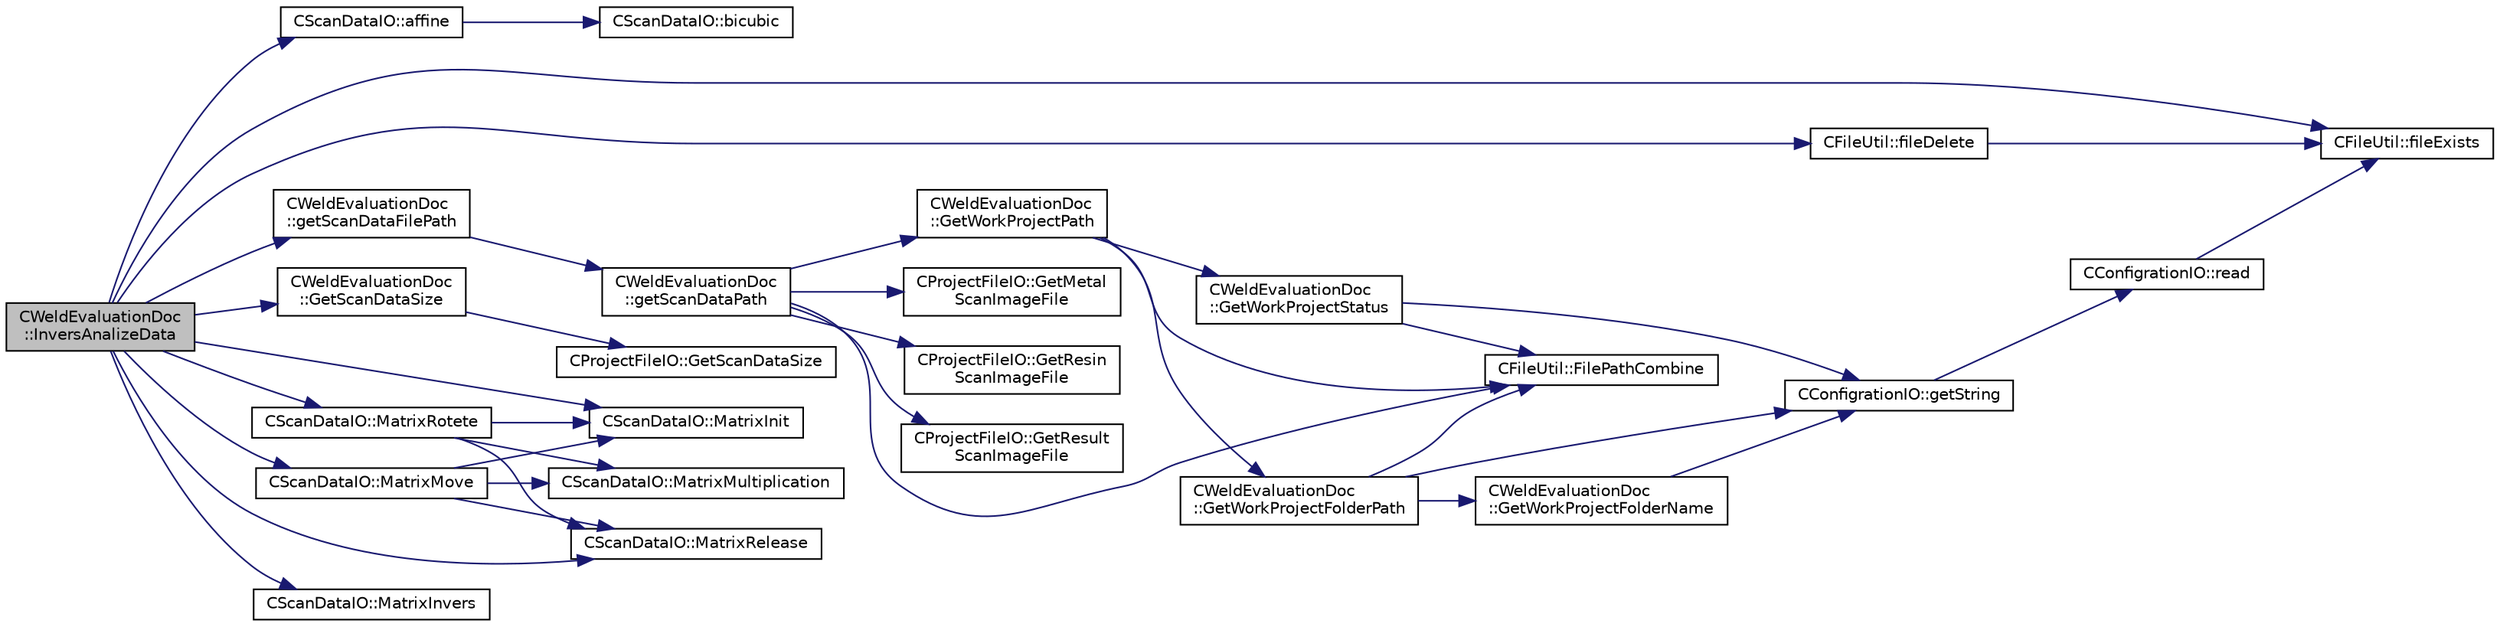digraph "CWeldEvaluationDoc::InversAnalizeData"
{
 // LATEX_PDF_SIZE
  edge [fontname="Helvetica",fontsize="10",labelfontname="Helvetica",labelfontsize="10"];
  node [fontname="Helvetica",fontsize="10",shape=record];
  rankdir="LR";
  Node1 [label="CWeldEvaluationDoc\l::InversAnalizeData",height=0.2,width=0.4,color="black", fillcolor="grey75", style="filled", fontcolor="black",tooltip="解析データの反転"];
  Node1 -> Node2 [color="midnightblue",fontsize="10",style="solid",fontname="Helvetica"];
  Node2 [label="CScanDataIO::affine",height=0.2,width=0.4,color="black", fillcolor="white", style="filled",URL="$class_c_scan_data_i_o.html#a60ac88e1227491f029d2712fb3b34453",tooltip="アファイン変換"];
  Node2 -> Node3 [color="midnightblue",fontsize="10",style="solid",fontname="Helvetica"];
  Node3 [label="CScanDataIO::bicubic",height=0.2,width=0.4,color="black", fillcolor="white", style="filled",URL="$class_c_scan_data_i_o.html#ac2db55ecbcb4a44780c8a551cc6ef66a",tooltip="線形補間"];
  Node1 -> Node4 [color="midnightblue",fontsize="10",style="solid",fontname="Helvetica"];
  Node4 [label="CFileUtil::fileDelete",height=0.2,width=0.4,color="black", fillcolor="white", style="filled",URL="$class_c_file_util.html#a390bb140d44dcbd206497e5efe5a76a8",tooltip="ファイルを削除する"];
  Node4 -> Node5 [color="midnightblue",fontsize="10",style="solid",fontname="Helvetica"];
  Node5 [label="CFileUtil::fileExists",height=0.2,width=0.4,color="black", fillcolor="white", style="filled",URL="$class_c_file_util.html#a9a8b3e89af30c1826d518719aad2c3df",tooltip="ファイルが存在するかを確認する"];
  Node1 -> Node5 [color="midnightblue",fontsize="10",style="solid",fontname="Helvetica"];
  Node1 -> Node6 [color="midnightblue",fontsize="10",style="solid",fontname="Helvetica"];
  Node6 [label="CWeldEvaluationDoc\l::getScanDataFilePath",height=0.2,width=0.4,color="black", fillcolor="white", style="filled",URL="$class_c_weld_evaluation_doc.html#a20f4912ddc5aef772cd12ec334e55f04",tooltip="スキャンデータファイルパス取得"];
  Node6 -> Node7 [color="midnightblue",fontsize="10",style="solid",fontname="Helvetica"];
  Node7 [label="CWeldEvaluationDoc\l::getScanDataPath",height=0.2,width=0.4,color="black", fillcolor="white", style="filled",URL="$class_c_weld_evaluation_doc.html#a18363dcc891c5e076681195958f7ab18",tooltip="スキャンファイルパス取得（拡張子なし）"];
  Node7 -> Node8 [color="midnightblue",fontsize="10",style="solid",fontname="Helvetica"];
  Node8 [label="CFileUtil::FilePathCombine",height=0.2,width=0.4,color="black", fillcolor="white", style="filled",URL="$class_c_file_util.html#abc548d0aa8583bfd6f185c08711b1ec7",tooltip="ファイルパスの作成"];
  Node7 -> Node9 [color="midnightblue",fontsize="10",style="solid",fontname="Helvetica"];
  Node9 [label="CProjectFileIO::GetMetal\lScanImageFile",height=0.2,width=0.4,color="black", fillcolor="white", style="filled",URL="$class_c_project_file_i_o.html#a9b2b2b42f5c25ec3e352dd5b2226b8a2",tooltip="金属面スキャン画像ファイル名の取得"];
  Node7 -> Node10 [color="midnightblue",fontsize="10",style="solid",fontname="Helvetica"];
  Node10 [label="CProjectFileIO::GetResin\lScanImageFile",height=0.2,width=0.4,color="black", fillcolor="white", style="filled",URL="$class_c_project_file_i_o.html#a4c86e9e72a5fdb38be8698a214f4a21e",tooltip="樹脂面スキャン画像ファイル名の取得"];
  Node7 -> Node11 [color="midnightblue",fontsize="10",style="solid",fontname="Helvetica"];
  Node11 [label="CProjectFileIO::GetResult\lScanImageFile",height=0.2,width=0.4,color="black", fillcolor="white", style="filled",URL="$class_c_project_file_i_o.html#ae329fa86b9074317f82eb6fb80d03f37",tooltip="接合結果画像スキャン画像ファイル名の取得"];
  Node7 -> Node12 [color="midnightblue",fontsize="10",style="solid",fontname="Helvetica"];
  Node12 [label="CWeldEvaluationDoc\l::GetWorkProjectPath",height=0.2,width=0.4,color="black", fillcolor="white", style="filled",URL="$class_c_weld_evaluation_doc.html#ab9b811efdecb8b32d42d8eaeba752b23",tooltip="ワークプロジェクトパスの取得"];
  Node12 -> Node8 [color="midnightblue",fontsize="10",style="solid",fontname="Helvetica"];
  Node12 -> Node13 [color="midnightblue",fontsize="10",style="solid",fontname="Helvetica"];
  Node13 [label="CWeldEvaluationDoc\l::GetWorkProjectFolderPath",height=0.2,width=0.4,color="black", fillcolor="white", style="filled",URL="$class_c_weld_evaluation_doc.html#ad87e80d1bd51455408e6b782912c3036",tooltip="ワークプロジェクトのルートパス取得"];
  Node13 -> Node8 [color="midnightblue",fontsize="10",style="solid",fontname="Helvetica"];
  Node13 -> Node14 [color="midnightblue",fontsize="10",style="solid",fontname="Helvetica"];
  Node14 [label="CConfigrationIO::getString",height=0.2,width=0.4,color="black", fillcolor="white", style="filled",URL="$class_c_configration_i_o.html#a1c72779785c9de9ab2525d7320d12658",tooltip="指定セクションのキー値（文字列）を取得"];
  Node14 -> Node15 [color="midnightblue",fontsize="10",style="solid",fontname="Helvetica"];
  Node15 [label="CConfigrationIO::read",height=0.2,width=0.4,color="black", fillcolor="white", style="filled",URL="$class_c_configration_i_o.html#a73ecbb6f7141bad005e290e9f48c576f",tooltip="指定セクションのキー値を取得"];
  Node15 -> Node5 [color="midnightblue",fontsize="10",style="solid",fontname="Helvetica"];
  Node13 -> Node16 [color="midnightblue",fontsize="10",style="solid",fontname="Helvetica"];
  Node16 [label="CWeldEvaluationDoc\l::GetWorkProjectFolderName",height=0.2,width=0.4,color="black", fillcolor="white", style="filled",URL="$class_c_weld_evaluation_doc.html#a257f53f62470c8a5bde34819d1843362",tooltip="ワークプロジェクト名の取得"];
  Node16 -> Node14 [color="midnightblue",fontsize="10",style="solid",fontname="Helvetica"];
  Node12 -> Node17 [color="midnightblue",fontsize="10",style="solid",fontname="Helvetica"];
  Node17 [label="CWeldEvaluationDoc\l::GetWorkProjectStatus",height=0.2,width=0.4,color="black", fillcolor="white", style="filled",URL="$class_c_weld_evaluation_doc.html#a827c581753a1e8dab5c6a6437e8d1696",tooltip="プロジェクトステータス取得"];
  Node17 -> Node8 [color="midnightblue",fontsize="10",style="solid",fontname="Helvetica"];
  Node17 -> Node14 [color="midnightblue",fontsize="10",style="solid",fontname="Helvetica"];
  Node1 -> Node18 [color="midnightblue",fontsize="10",style="solid",fontname="Helvetica"];
  Node18 [label="CWeldEvaluationDoc\l::GetScanDataSize",height=0.2,width=0.4,color="black", fillcolor="white", style="filled",URL="$class_c_weld_evaluation_doc.html#a8af3aff5f5a24234512bb784fc4df822",tooltip="プロジェクトからスキャンデータの縦横サイズの取得"];
  Node18 -> Node19 [color="midnightblue",fontsize="10",style="solid",fontname="Helvetica"];
  Node19 [label="CProjectFileIO::GetScanDataSize",height=0.2,width=0.4,color="black", fillcolor="white", style="filled",URL="$class_c_project_file_i_o.html#a8edee7c70a837ef023b2356cf41f1055",tooltip="スキャンデータのサイズ取得"];
  Node1 -> Node20 [color="midnightblue",fontsize="10",style="solid",fontname="Helvetica"];
  Node20 [label="CScanDataIO::MatrixInit",height=0.2,width=0.4,color="black", fillcolor="white", style="filled",URL="$class_c_scan_data_i_o.html#a604a2f1e09bc8c6bcbad00c82b19a893",tooltip="マトリックス初期化"];
  Node1 -> Node21 [color="midnightblue",fontsize="10",style="solid",fontname="Helvetica"];
  Node21 [label="CScanDataIO::MatrixInvers",height=0.2,width=0.4,color="black", fillcolor="white", style="filled",URL="$class_c_scan_data_i_o.html#a84e33245e08bae869355778b20225bd2",tooltip="マトリックス逆行列"];
  Node1 -> Node22 [color="midnightblue",fontsize="10",style="solid",fontname="Helvetica"];
  Node22 [label="CScanDataIO::MatrixMove",height=0.2,width=0.4,color="black", fillcolor="white", style="filled",URL="$class_c_scan_data_i_o.html#adb7babb36596d23134297e99d174156d",tooltip="マトリックス移動"];
  Node22 -> Node20 [color="midnightblue",fontsize="10",style="solid",fontname="Helvetica"];
  Node22 -> Node23 [color="midnightblue",fontsize="10",style="solid",fontname="Helvetica"];
  Node23 [label="CScanDataIO::MatrixMultiplication",height=0.2,width=0.4,color="black", fillcolor="white", style="filled",URL="$class_c_scan_data_i_o.html#a44d75ac4205c85d7a1fc1fee5674ea26",tooltip="マトリックスかけ算"];
  Node22 -> Node24 [color="midnightblue",fontsize="10",style="solid",fontname="Helvetica"];
  Node24 [label="CScanDataIO::MatrixRelease",height=0.2,width=0.4,color="black", fillcolor="white", style="filled",URL="$class_c_scan_data_i_o.html#a0040aa2a3b7efdff821a2e6e4bbbfa48",tooltip="マトリックス開放"];
  Node1 -> Node24 [color="midnightblue",fontsize="10",style="solid",fontname="Helvetica"];
  Node1 -> Node25 [color="midnightblue",fontsize="10",style="solid",fontname="Helvetica"];
  Node25 [label="CScanDataIO::MatrixRotete",height=0.2,width=0.4,color="black", fillcolor="white", style="filled",URL="$class_c_scan_data_i_o.html#a7f8cf7712af2ca79d83943ed25922491",tooltip="マトリックス回転"];
  Node25 -> Node20 [color="midnightblue",fontsize="10",style="solid",fontname="Helvetica"];
  Node25 -> Node23 [color="midnightblue",fontsize="10",style="solid",fontname="Helvetica"];
  Node25 -> Node24 [color="midnightblue",fontsize="10",style="solid",fontname="Helvetica"];
}
